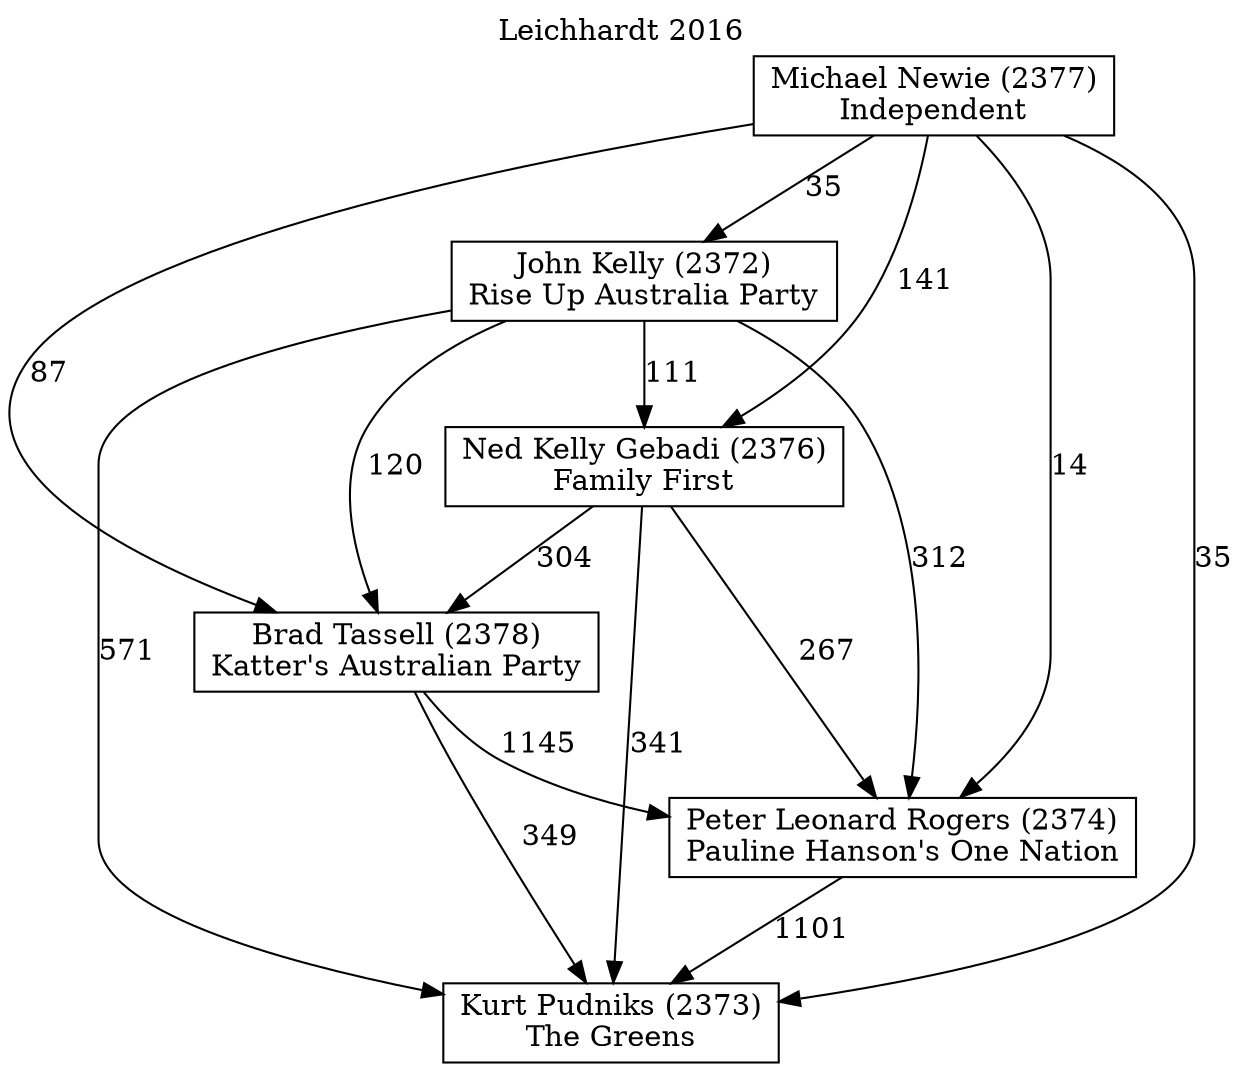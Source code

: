 // House preference flow
digraph "Kurt Pudniks (2373)_Leichhardt_2016" {
	graph [label="Leichhardt 2016" labelloc=t mclimit=10]
	node [shape=box]
	"Brad Tassell (2378)" [label="Brad Tassell (2378)
Katter's Australian Party"]
	"John Kelly (2372)" [label="John Kelly (2372)
Rise Up Australia Party"]
	"Kurt Pudniks (2373)" [label="Kurt Pudniks (2373)
The Greens"]
	"Michael Newie (2377)" [label="Michael Newie (2377)
Independent"]
	"Ned Kelly Gebadi (2376)" [label="Ned Kelly Gebadi (2376)
Family First"]
	"Peter Leonard Rogers (2374)" [label="Peter Leonard Rogers (2374)
Pauline Hanson's One Nation"]
	"Brad Tassell (2378)" -> "Kurt Pudniks (2373)" [label=349]
	"Brad Tassell (2378)" -> "Peter Leonard Rogers (2374)" [label=1145]
	"John Kelly (2372)" -> "Brad Tassell (2378)" [label=120]
	"John Kelly (2372)" -> "Kurt Pudniks (2373)" [label=571]
	"John Kelly (2372)" -> "Ned Kelly Gebadi (2376)" [label=111]
	"John Kelly (2372)" -> "Peter Leonard Rogers (2374)" [label=312]
	"Michael Newie (2377)" -> "Brad Tassell (2378)" [label=87]
	"Michael Newie (2377)" -> "John Kelly (2372)" [label=35]
	"Michael Newie (2377)" -> "Kurt Pudniks (2373)" [label=35]
	"Michael Newie (2377)" -> "Ned Kelly Gebadi (2376)" [label=141]
	"Michael Newie (2377)" -> "Peter Leonard Rogers (2374)" [label=14]
	"Ned Kelly Gebadi (2376)" -> "Brad Tassell (2378)" [label=304]
	"Ned Kelly Gebadi (2376)" -> "Kurt Pudniks (2373)" [label=341]
	"Ned Kelly Gebadi (2376)" -> "Peter Leonard Rogers (2374)" [label=267]
	"Peter Leonard Rogers (2374)" -> "Kurt Pudniks (2373)" [label=1101]
}
